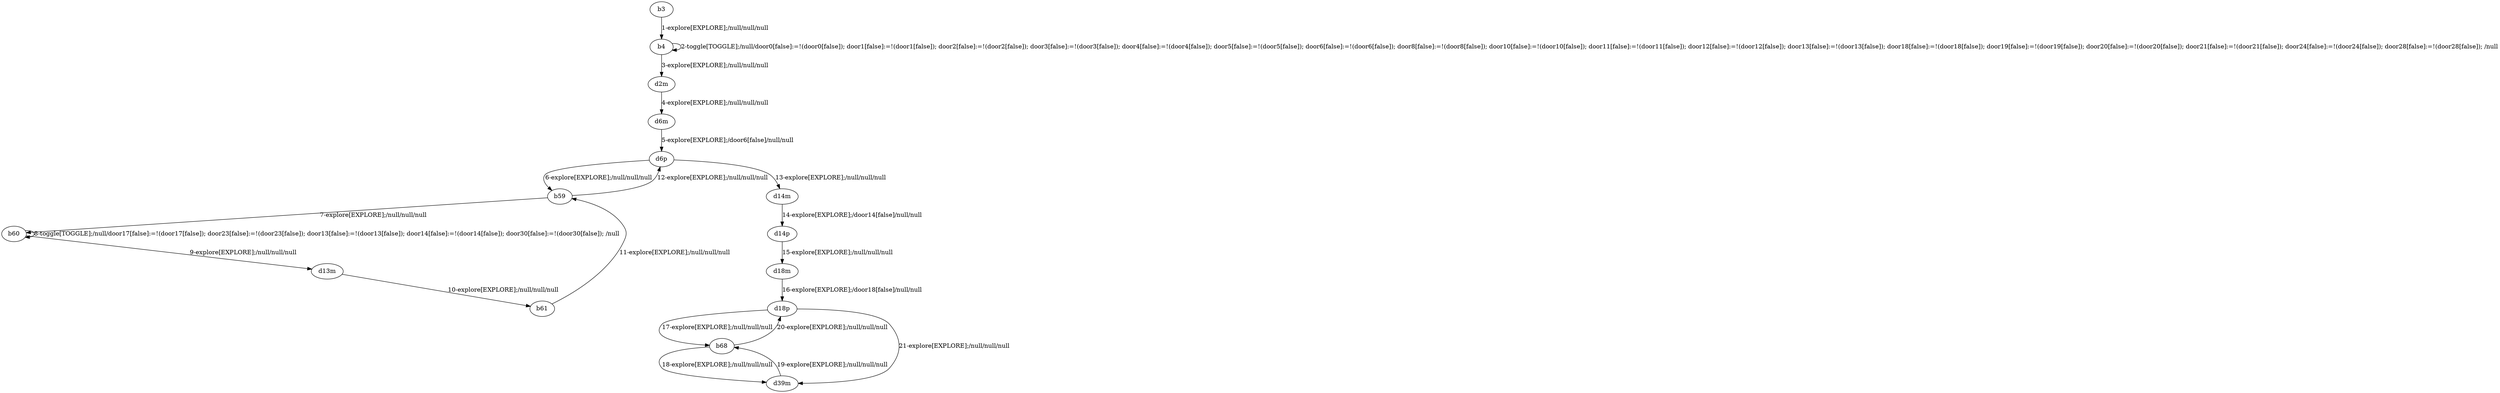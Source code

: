 # Total number of goals covered by this test: 4
# b68 --> d18p
# b68 --> d39m
# d39m --> b68
# d18p --> b68

digraph g {
"b3" -> "b4" [label = "1-explore[EXPLORE];/null/null/null"];
"b4" -> "b4" [label = "2-toggle[TOGGLE];/null/door0[false]:=!(door0[false]); door1[false]:=!(door1[false]); door2[false]:=!(door2[false]); door3[false]:=!(door3[false]); door4[false]:=!(door4[false]); door5[false]:=!(door5[false]); door6[false]:=!(door6[false]); door8[false]:=!(door8[false]); door10[false]:=!(door10[false]); door11[false]:=!(door11[false]); door12[false]:=!(door12[false]); door13[false]:=!(door13[false]); door18[false]:=!(door18[false]); door19[false]:=!(door19[false]); door20[false]:=!(door20[false]); door21[false]:=!(door21[false]); door24[false]:=!(door24[false]); door28[false]:=!(door28[false]); /null"];
"b4" -> "d2m" [label = "3-explore[EXPLORE];/null/null/null"];
"d2m" -> "d6m" [label = "4-explore[EXPLORE];/null/null/null"];
"d6m" -> "d6p" [label = "5-explore[EXPLORE];/door6[false]/null/null"];
"d6p" -> "b59" [label = "6-explore[EXPLORE];/null/null/null"];
"b59" -> "b60" [label = "7-explore[EXPLORE];/null/null/null"];
"b60" -> "b60" [label = "8-toggle[TOGGLE];/null/door17[false]:=!(door17[false]); door23[false]:=!(door23[false]); door13[false]:=!(door13[false]); door14[false]:=!(door14[false]); door30[false]:=!(door30[false]); /null"];
"b60" -> "d13m" [label = "9-explore[EXPLORE];/null/null/null"];
"d13m" -> "b61" [label = "10-explore[EXPLORE];/null/null/null"];
"b61" -> "b59" [label = "11-explore[EXPLORE];/null/null/null"];
"b59" -> "d6p" [label = "12-explore[EXPLORE];/null/null/null"];
"d6p" -> "d14m" [label = "13-explore[EXPLORE];/null/null/null"];
"d14m" -> "d14p" [label = "14-explore[EXPLORE];/door14[false]/null/null"];
"d14p" -> "d18m" [label = "15-explore[EXPLORE];/null/null/null"];
"d18m" -> "d18p" [label = "16-explore[EXPLORE];/door18[false]/null/null"];
"d18p" -> "b68" [label = "17-explore[EXPLORE];/null/null/null"];
"b68" -> "d39m" [label = "18-explore[EXPLORE];/null/null/null"];
"d39m" -> "b68" [label = "19-explore[EXPLORE];/null/null/null"];
"b68" -> "d18p" [label = "20-explore[EXPLORE];/null/null/null"];
"d18p" -> "d39m" [label = "21-explore[EXPLORE];/null/null/null"];
}
